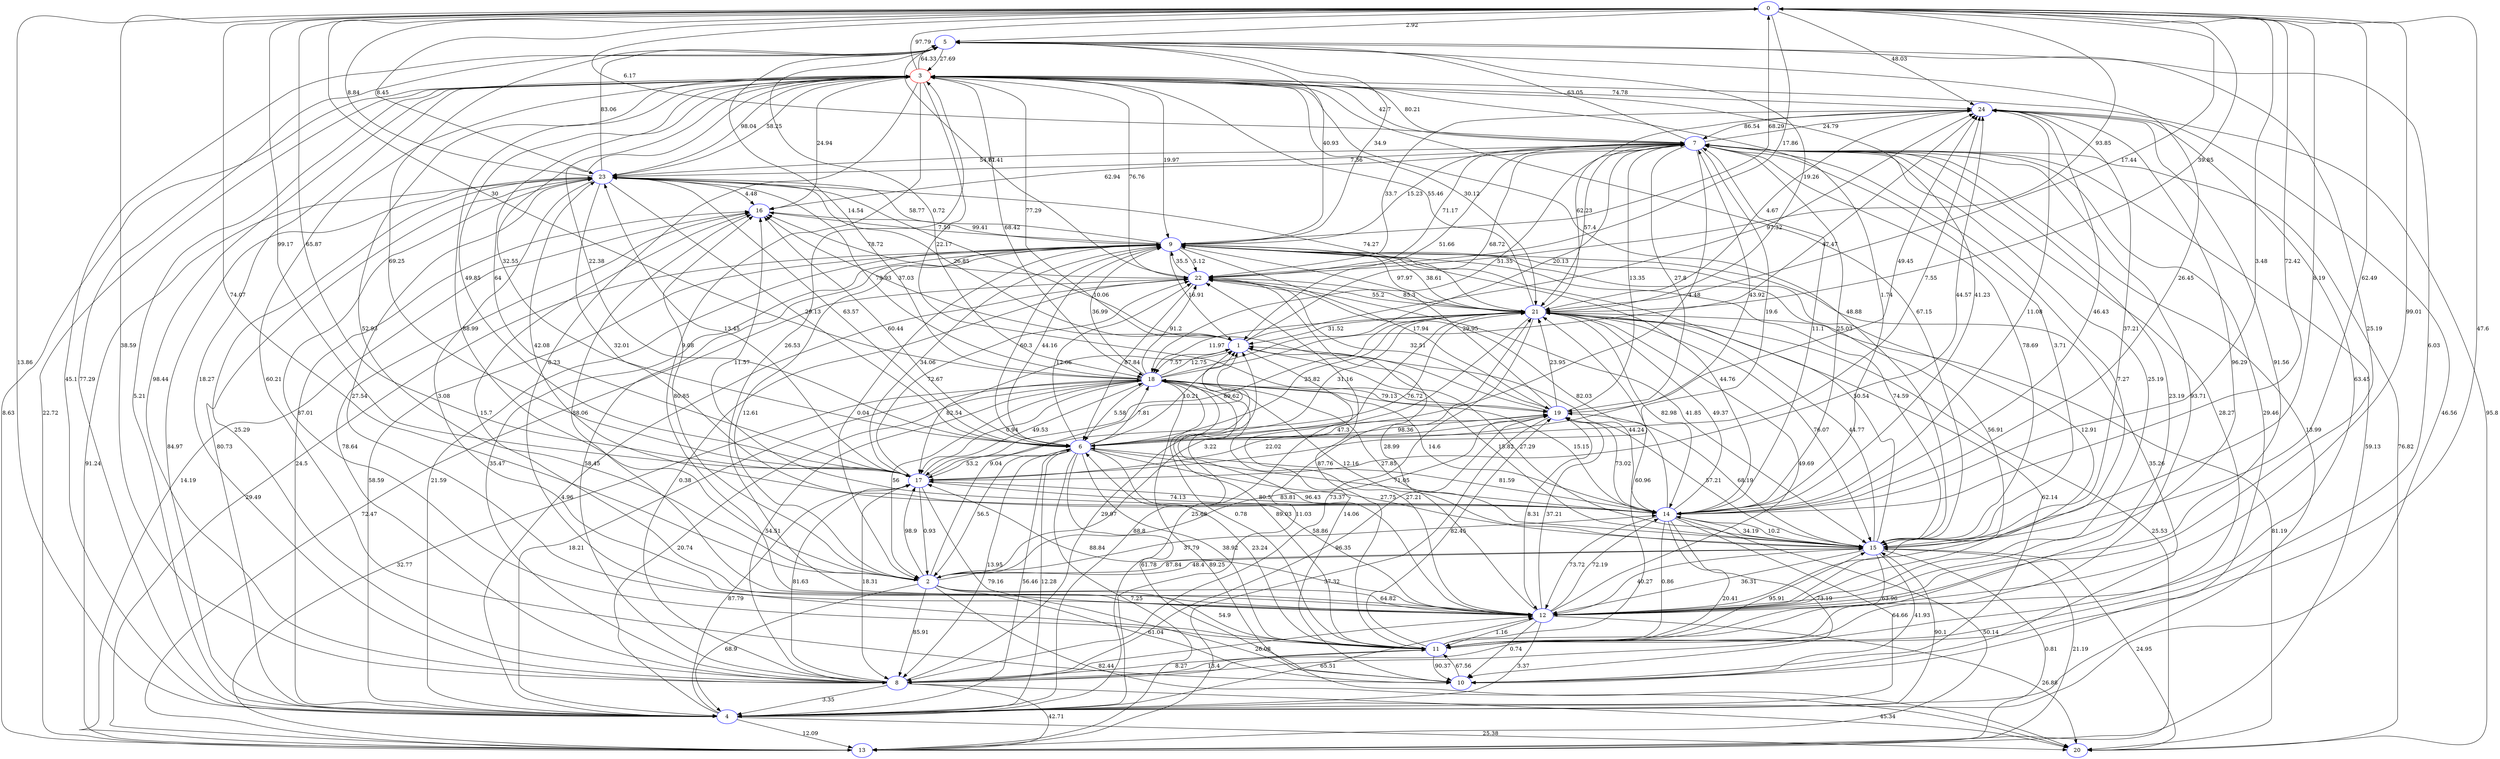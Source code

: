 digraph G {
    0 [pos="74.16,33.69!", label="0", color="blue"];
    1 [pos="-79.76,25.8!", label="1", color="blue"];
    2 [pos="-76.92,-47.91!", label="2", color="blue"];
    3 [pos="-60.21,-89.22!", label="3", color="red"];
    4 [pos="41.8,-58.12!", label="4", color="blue"];
    5 [pos="-72.5,40.89!", label="5", color="blue"];
    6 [pos="-23.52,-30.19!", label="6", color="blue"];
    7 [pos="20.39,52.67!", label="7", color="blue"];
    8 [pos="55.76,77.7!", label="8", color="blue"];
    9 [pos="-98.5,-7.55!", label="9", color="blue"];
    10 [pos="25.95,-65.42!", label="10", color="blue"];
    11 [pos="-13.41,-27.48!", label="11", color="blue"];
    12 [pos="-23.47,-98.72!", label="12", color="blue"];
    13 [pos="-96.87,12.34!", label="13", color="blue"];
    14 [pos="21.5,10.39!", label="14", color="blue"];
    15 [pos="65.79,-84.19!", label="15", color="blue"];
    16 [pos="-55.51,-55.86!", label="16", color="blue"];
    17 [pos="-90.65,-55.55!", label="17", color="blue"];
    18 [pos="-71.26,-59.21!", label="18", color="blue"];
    19 [pos="-38.24,-7!", label="19", color="blue"];
    20 [pos="-37.08,13.71!", label="20", color="blue"];
    21 [pos="21.12,43.93!", label="21", color="blue"];
    22 [pos="26.74,22.96!", label="22", color="blue"];
    23 [pos="-88.11,46.13!", label="23", color="blue"];
    24 [pos="-29.32,17.25!", label="24", color="blue"];
    0 -> 8 [label="38.59"];
    0 -> 22 [label="17.86"];
    0 -> 15 [label="8.19"];
    0 -> 12 [label="99.01"];
    0 -> 17 [label="99.17"];
    0 -> 24 [label="48.03"];
    0 -> 5 [label="2.92"];
    0 -> 14 [label="72.42"];
    0 -> 23 [label="8.45"];
    0 -> 21 [label="17.44"];
    1 -> 18 [label="7.57"];
    1 -> 16 [label="37.03"];
    1 -> 7 [label="68.72"];
    1 -> 15 [label="27.29"];
    1 -> 10 [label="14.06"];
    1 -> 23 [label="26.85"];
    1 -> 17 [label="82.54"];
    1 -> 3 [label="77.29"];
    1 -> 24 [label="97.32"];
    2 -> 3 [label="52.93"];
    2 -> 12 [label="64.82"];
    2 -> 8 [label="85.91"];
    2 -> 4 [label="68.9"];
    2 -> 19 [label="83.81"];
    2 -> 0 [label="74.07"];
    2 -> 16 [label="80.85"];
    2 -> 1 [label="9.04"];
    2 -> 15 [label="48.4"];
    2 -> 20 [label="82.44"];
    2 -> 14 [label="37.79"];
    2 -> 21 [label="3.22"];
    2 -> 9 [label="12.61"];
    2 -> 10 [label="61.04"];
    2 -> 11 [label="54.9"];
    2 -> 17 [label="98.9"];
    3 -> 6 [label="22.38"];
    3 -> 14 [label="1.74"];
    3 -> 4 [label="5.21"];
    3 -> 22 [label="76.76"];
    3 -> 11 [label="8.23"];
    3 -> 0 [label="97.79"];
    3 -> 5 [label="64.33"];
    3 -> 23 [label="98.04"];
    3 -> 15 [label="48.88"];
    3 -> 8 [label="18.27"];
    3 -> 2 [label="88.99"];
    3 -> 10 [label="60.21"];
    3 -> 19 [label="22.17"];
    3 -> 7 [label="80.21"];
    3 -> 16 [label="24.94"];
    3 -> 12 [label="9.08"];
    3 -> 24 [label="74.78"];
    3 -> 9 [label="19.97"];
    3 -> 21 [label="30.12"];
    3 -> 13 [label="8.63"];
    3 -> 17 [label="64"];
    3 -> 20 [label="95.8"];
    3 -> 18 [label="68.42"];
    4 -> 22 [label="4.96"];
    4 -> 17 [label="87.79"];
    4 -> 9 [label="58.59"];
    4 -> 6 [label="12.28"];
    4 -> 5 [label="77.29"];
    4 -> 20 [label="25.38"];
    4 -> 1 [label="88.8"];
    4 -> 24 [label="46.56"];
    4 -> 23 [label="80.73"];
    4 -> 0 [label="13.86"];
    4 -> 12 [label="65.51"];
    4 -> 21 [label="11.03"];
    4 -> 18 [label="20.74"];
    4 -> 13 [label="12.09"];
    4 -> 16 [label="24.5"];
    4 -> 15 [label="90.1"];
    5 -> 18 [label="0.72"];
    5 -> 21 [label="19.26"];
    5 -> 12 [label="25.19"];
    5 -> 9 [label="40.93"];
    5 -> 3 [label="27.69"];
    5 -> 4 [label="45.1"];
    5 -> 11 [label="6.03"];
    6 -> 2 [label="56.5"];
    6 -> 16 [label="60.44"];
    6 -> 12 [label="58.86"];
    6 -> 7 [label="43.92"];
    6 -> 10 [label="61.78"];
    6 -> 24 [label="7.55"];
    6 -> 9 [label="44.16"];
    6 -> 15 [label="27.75"];
    6 -> 1 [label="10.21"];
    6 -> 19 [label="98.36"];
    6 -> 14 [label="71.05"];
    6 -> 17 [label="53.2"];
    6 -> 3 [label="32.55"];
    6 -> 11 [label="38.92"];
    6 -> 23 [label="63.57"];
    6 -> 18 [label="7.81"];
    6 -> 13 [label="7.25"];
    6 -> 8 [label="13.95"];
    6 -> 22 [label="12.66"];
    6 -> 4 [label="56.46"];
    6 -> 21 [label="31.16"];
    7 -> 21 [label="57.4"];
    7 -> 5 [label="63.05"];
    7 -> 11 [label="93.71"];
    7 -> 3 [label="42.7"];
    7 -> 19 [label="27.8"];
    7 -> 20 [label="76.82"];
    7 -> 8 [label="28.27"];
    7 -> 4 [label="13.99"];
    7 -> 18 [label="51.35"];
    7 -> 24 [label="24.79"];
    7 -> 6 [label="4.48"];
    7 -> 0 [label="6.17"];
    7 -> 22 [label="71.17"];
    7 -> 13 [label="59.13"];
    7 -> 15 [label="3.71"];
    7 -> 12 [label="25.19"];
    7 -> 10 [label="29.46"];
    7 -> 14 [label="25.03"];
    7 -> 23 [label="54.61"];
    7 -> 16 [label="62.94"];
    7 -> 9 [label="15.23"];
    7 -> 1 [label="51.66"];
    7 -> 17 [label="19.6"];
    8 -> 4 [label="3.35"];
    8 -> 12 [label="26.08"];
    8 -> 16 [label="78.64"];
    8 -> 13 [label="42.71"];
    8 -> 3 [label="98.44"];
    8 -> 9 [label="58.45"];
    8 -> 20 [label="45.34"];
    8 -> 1 [label="29.97"];
    8 -> 17 [label="81.63"];
    8 -> 23 [label="25.29"];
    8 -> 22 [label="0.38"];
    8 -> 19 [label="96.35"];
    8 -> 11 [label="13.4"];
    9 -> 12 [label="12.91"];
    9 -> 21 [label="97.97"];
    9 -> 4 [label="21.59"];
    9 -> 22 [label="5.12"];
    9 -> 13 [label="29.49"];
    9 -> 16 [label="7.59"];
    9 -> 10 [label="35.26"];
    9 -> 6 [label="60.3"];
    9 -> 0 [label="68.29"];
    9 -> 2 [label="0.04"];
    9 -> 14 [label="44.76"];
    9 -> 19 [label="17.94"];
    9 -> 8 [label="35.47"];
    9 -> 1 [label="16.91"];
    9 -> 5 [label="34.9"];
    9 -> 23 [label="58.77"];
    9 -> 15 [label="74.59"];
    10 -> 11 [label="67.56"];
    11 -> 0 [label="47.6"];
    11 -> 19 [label="82.45"];
    11 -> 22 [label="87.76"];
    11 -> 10 [label="90.37"];
    11 -> 23 [label="87.01"];
    11 -> 21 [label="60.96"];
    11 -> 7 [label="23.19"];
    11 -> 6 [label="23.24"];
    11 -> 15 [label="95.91"];
    11 -> 8 [label="8.27"];
    11 -> 24 [label="63.45"];
    11 -> 18 [label="89.03"];
    12 -> 16 [label="88.06"];
    12 -> 24 [label="91.56"];
    12 -> 23 [label="27.54"];
    12 -> 11 [label="1.16"];
    12 -> 10 [label="0.74"];
    12 -> 22 [label="28.99"];
    12 -> 4 [label="3.37"];
    12 -> 17 [label="88.84"];
    12 -> 3 [label="26.53"];
    12 -> 21 [label="49.69"];
    12 -> 15 [label="40.27"];
    12 -> 14 [label="72.19"];
    12 -> 19 [label="37.21"];
    12 -> 9 [label="56.91"];
    12 -> 7 [label="7.27"];
    12 -> 20 [label="26.88"];
    12 -> 18 [label="27.21"];
    13 -> 15 [label="21.19"];
    13 -> 23 [label="91.24"];
    13 -> 18 [label="32.77"];
    13 -> 22 [label="72.47"];
    13 -> 16 [label="14.19"];
    13 -> 3 [label="22.72"];
    14 -> 1 [label="44.24"];
    14 -> 13 [label="50.14"];
    14 -> 8 [label="20.41"];
    14 -> 7 [label="11.1"];
    14 -> 0 [label="3.48"];
    14 -> 24 [label="11.08"];
    14 -> 22 [label="82.03"];
    14 -> 19 [label="73.02"];
    14 -> 23 [label="42.08"];
    14 -> 12 [label="73.72"];
    14 -> 5 [label="26.45"];
    14 -> 21 [label="49.37"];
    14 -> 11 [label="0.86"];
    14 -> 15 [label="34.19"];
    14 -> 3 [label="41.23"];
    14 -> 4 [label="64.66"];
    14 -> 18 [label="15.15"];
    14 -> 10 [label="73.19"];
    14 -> 17 [label="80.5"];
    14 -> 6 [label="81.59"];
    14 -> 16 [label="11.57"];
    15 -> 3 [label="67.15"];
    15 -> 24 [label="37.21"];
    15 -> 7 [label="78.69"];
    15 -> 19 [label="68.19"];
    15 -> 11 [label="63.96"];
    15 -> 0 [label="62.49"];
    15 -> 1 [label="15.82"];
    15 -> 9 [label="50.54"];
    15 -> 12 [label="36.31"];
    15 -> 21 [label="44.77"];
    15 -> 18 [label="27.85"];
    15 -> 14 [label="10.2"];
    15 -> 20 [label="24.95"];
    15 -> 13 [label="0.81"];
    15 -> 10 [label="41.93"];
    15 -> 2 [label="87.84"];
    16 -> 9 [label="99.41"];
    16 -> 12 [label="15.7"];
    17 -> 9 [label="34.06"];
    17 -> 22 [label="72.67"];
    17 -> 2 [label="0.93"];
    17 -> 18 [label="49.53"];
    17 -> 5 [label="69.25"];
    17 -> 14 [label="74.13"];
    17 -> 21 [label="76.72"];
    17 -> 0 [label="65.87"];
    17 -> 19 [label="22.02"];
    17 -> 3 [label="49.85"];
    17 -> 24 [label="44.57"];
    17 -> 10 [label="79.16"];
    17 -> 8 [label="18.31"];
    17 -> 23 [label="13.45"];
    18 -> 20 [label="89.25"];
    18 -> 1 [label="12.75"];
    18 -> 15 [label="12.16"];
    18 -> 0 [label="30"];
    18 -> 6 [label="5.58"];
    18 -> 7 [label="20.13"];
    18 -> 2 [label="56"];
    18 -> 22 [label="91.2"];
    18 -> 23 [label="79.93"];
    18 -> 12 [label="96.43"];
    18 -> 5 [label="14.54"];
    18 -> 11 [label="0.78"];
    18 -> 9 [label="36.99"];
    18 -> 19 [label="79.13"];
    18 -> 17 [label="0.94"];
    18 -> 4 [label="18.21"];
    18 -> 14 [label="14.6"];
    18 -> 24 [label="47.47"];
    18 -> 8 [label="54.51"];
    19 -> 22 [label="32.51"];
    19 -> 12 [label="8.31"];
    19 -> 9 [label="29.95"];
    19 -> 7 [label="13.35"];
    19 -> 23 [label="10.06"];
    19 -> 24 [label="49.45"];
    19 -> 15 [label="57.21"];
    19 -> 13 [label="37.32"];
    19 -> 6 [label="47.3"];
    19 -> 21 [label="23.95"];
    21 -> 3 [label="55.46"];
    21 -> 23 [label="74.27"];
    21 -> 10 [label="62.14"];
    21 -> 24 [label="62.23"];
    21 -> 4 [label="25.68"];
    21 -> 8 [label="73.37"];
    21 -> 15 [label="76.07"];
    21 -> 20 [label="81.19"];
    21 -> 18 [label="11.97"];
    21 -> 1 [label="31.52"];
    21 -> 14 [label="82.98"];
    21 -> 22 [label="55.2"];
    21 -> 13 [label="25.53"];
    21 -> 9 [label="38.61"];
    21 -> 17 [label="89.62"];
    21 -> 0 [label="39.85"];
    21 -> 6 [label="25.82"];
    22 -> 9 [label="35.5"];
    22 -> 16 [label="78.72"];
    22 -> 21 [label="85.3"];
    22 -> 5 [label="77.41"];
    22 -> 6 [label="87.84"];
    22 -> 0 [label="93.85"];
    22 -> 15 [label="41.85"];
    23 -> 3 [label="58.25"];
    23 -> 16 [label="4.48"];
    23 -> 14 [label="32.01"];
    23 -> 4 [label="84.97"];
    23 -> 7 [label="7.36"];
    23 -> 12 [label="3.08"];
    23 -> 5 [label="83.06"];
    23 -> 0 [label="8.84"];
    23 -> 6 [label="29.13"];
    24 -> 14 [label="46.43"];
    24 -> 12 [label="96.29"];
    24 -> 22 [label="33.7"];
    24 -> 7 [label="86.54"];
    24 -> 21 [label="4.67"];
}
